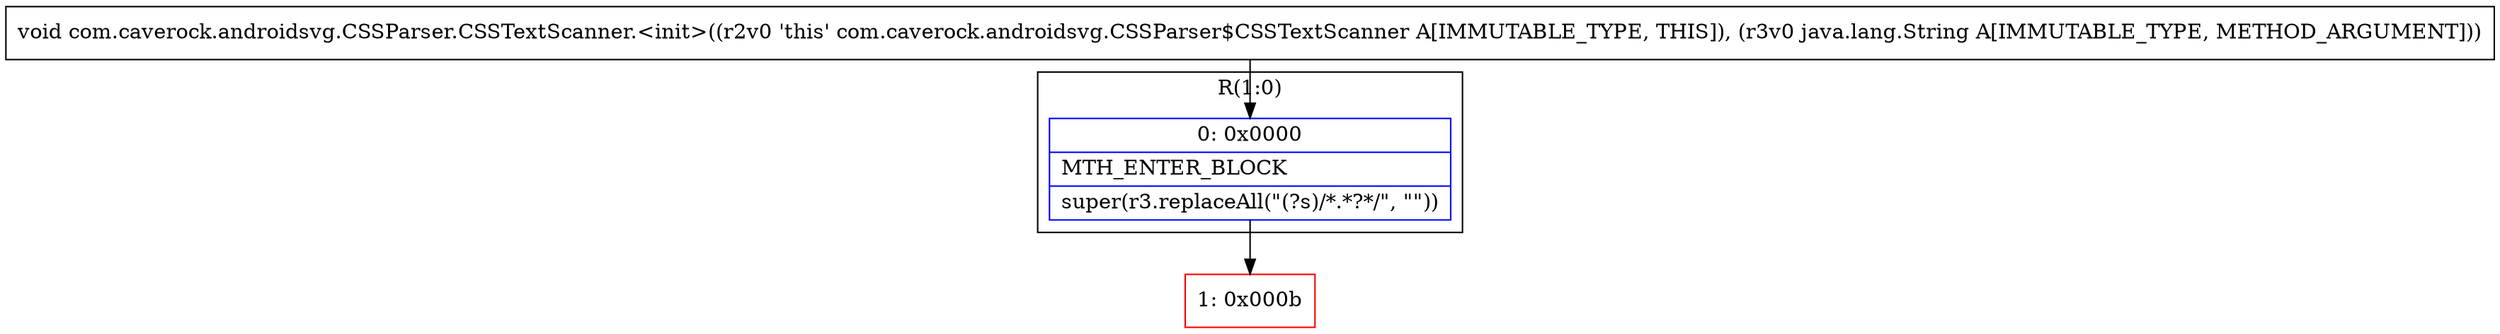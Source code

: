 digraph "CFG forcom.caverock.androidsvg.CSSParser.CSSTextScanner.\<init\>(Ljava\/lang\/String;)V" {
subgraph cluster_Region_1713999530 {
label = "R(1:0)";
node [shape=record,color=blue];
Node_0 [shape=record,label="{0\:\ 0x0000|MTH_ENTER_BLOCK\l|super(r3.replaceAll(\"(?s)\/*.*?*\/\", \"\"))\l}"];
}
Node_1 [shape=record,color=red,label="{1\:\ 0x000b}"];
MethodNode[shape=record,label="{void com.caverock.androidsvg.CSSParser.CSSTextScanner.\<init\>((r2v0 'this' com.caverock.androidsvg.CSSParser$CSSTextScanner A[IMMUTABLE_TYPE, THIS]), (r3v0 java.lang.String A[IMMUTABLE_TYPE, METHOD_ARGUMENT])) }"];
MethodNode -> Node_0;
Node_0 -> Node_1;
}

